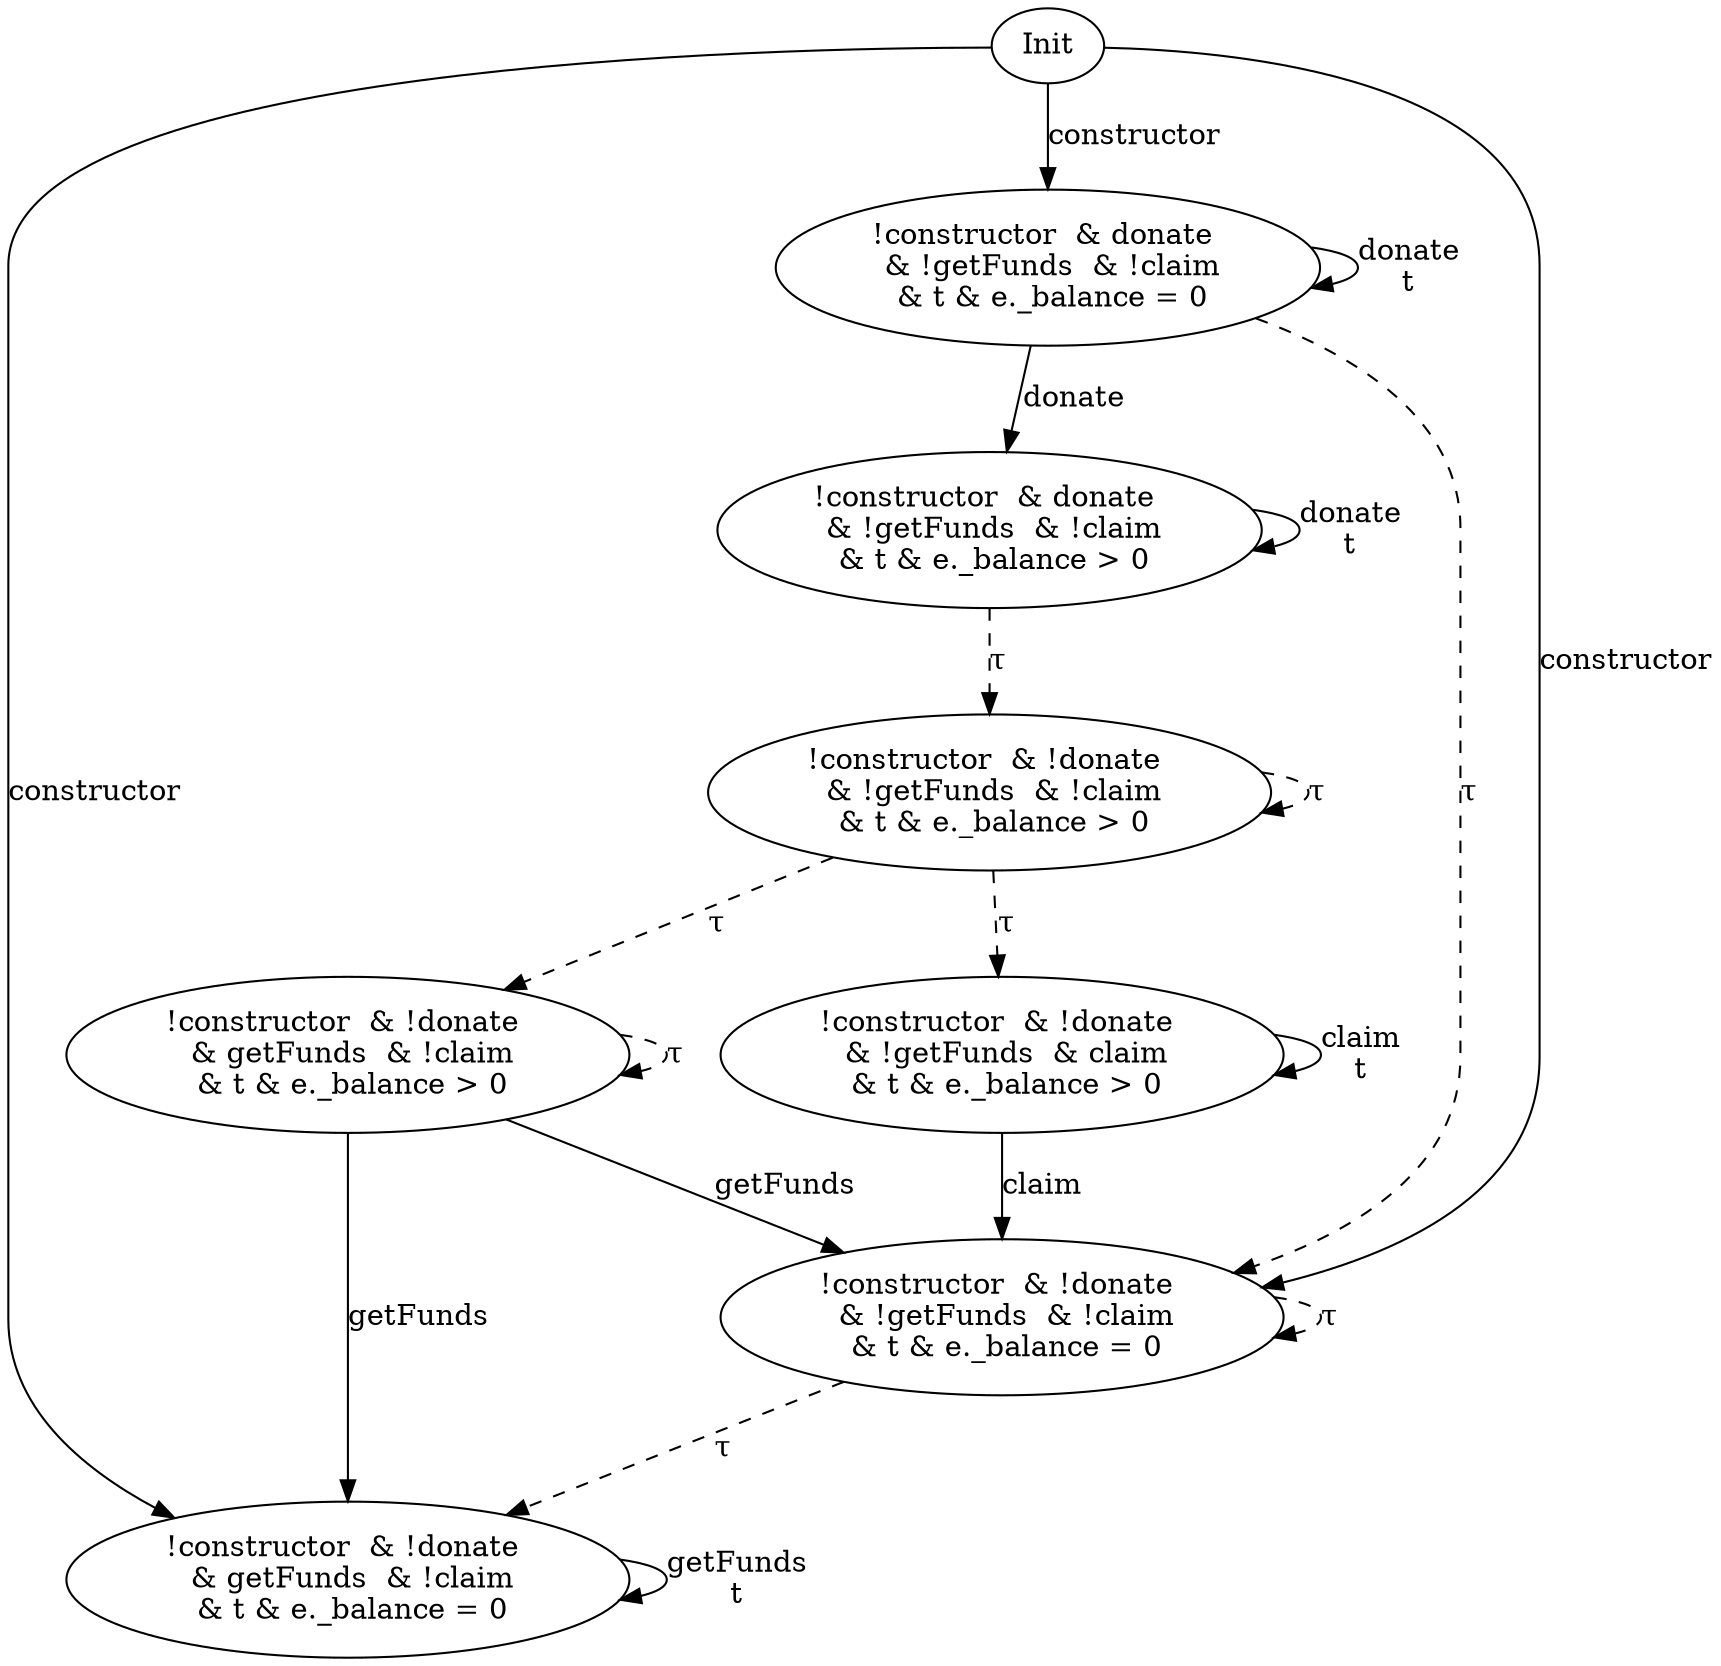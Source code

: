 digraph {
S00 [label="Init"]
S17 [label="!constructor  & !donate \n & !getFunds  & claim\n & t & e._balance > 0"]
S18 [label="!constructor  & !donate \n & getFunds  & !claim\n & t & e._balance > 0"]
S20 [label="!constructor  & donate \n & !getFunds  & !claim\n & t & e._balance > 0"]
S27 [label="!constructor  & !donate \n & !getFunds  & !claim\n & t & e._balance > 0"]
S50 [label="!constructor  & !donate \n & getFunds  & !claim\n & t & e._balance = 0"]
S52 [label="!constructor  & donate \n & !getFunds  & !claim\n & t & e._balance = 0"]
S59 [label="!constructor  & !donate \n & !getFunds  & !claim\n & t & e._balance = 0"]

S27->S17 [label="τ", style="dashed", color="black"]
S17->S59 [label="claim", style="", color="black"]
S52->S20 [label="donate", style="", color="black"]
S18->S59 [label="getFunds", style="", color="black"]
S27->S27 [label="τ", style="dashed", color="black"]
S18->S18 [label="τ", style="dashed", color="black"]
S50->S50 [label="getFunds\nt", style="", color="black"]
S20->S27 [label="τ", style="dashed", color="black"]
S00->S52 [label="constructor", style="", color="black"]
S17->S17 [label="claim\nt", style="", color="black"]
S18->S50 [label="getFunds", style="", color="black"]
S52->S52 [label="donate\nt", style="", color="black"]
S00->S50 [label="constructor", style="", color="black"]
S27->S18 [label="τ", style="dashed", color="black"]
S52->S59 [label="τ", style="dashed", color="black"]
S00->S59 [label="constructor", style="", color="black"]
S20->S20 [label="donate\nt", style="", color="black"]
S59->S59 [label="τ", style="dashed", color="black"]
S59->S50 [label="τ", style="dashed", color="black"]
}